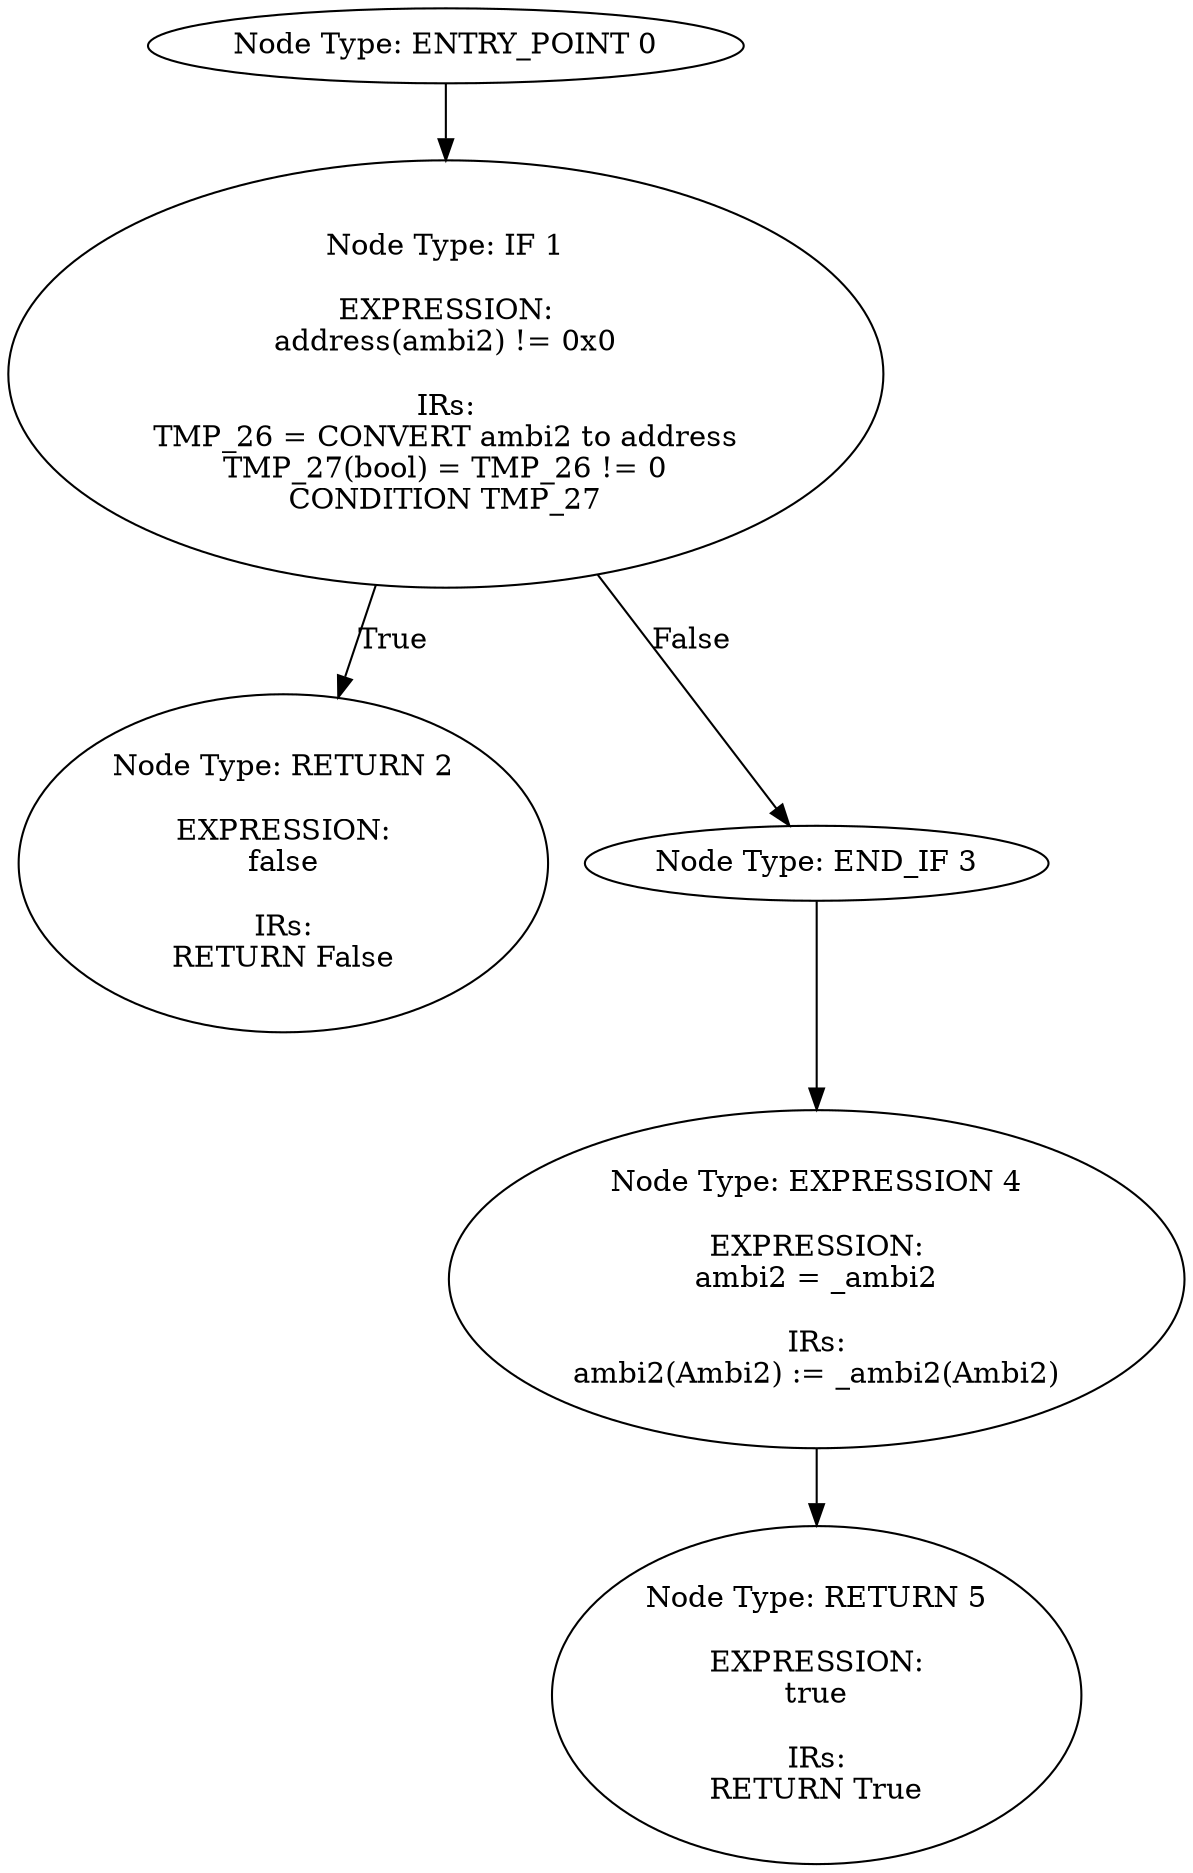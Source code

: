 digraph{
0[label="Node Type: ENTRY_POINT 0
"];
0->1;
1[label="Node Type: IF 1

EXPRESSION:
address(ambi2) != 0x0

IRs:
TMP_26 = CONVERT ambi2 to address
TMP_27(bool) = TMP_26 != 0
CONDITION TMP_27"];
1->2[label="True"];
1->3[label="False"];
2[label="Node Type: RETURN 2

EXPRESSION:
false

IRs:
RETURN False"];
3[label="Node Type: END_IF 3
"];
3->4;
4[label="Node Type: EXPRESSION 4

EXPRESSION:
ambi2 = _ambi2

IRs:
ambi2(Ambi2) := _ambi2(Ambi2)"];
4->5;
5[label="Node Type: RETURN 5

EXPRESSION:
true

IRs:
RETURN True"];
}
